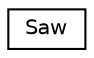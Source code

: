 digraph "Graphe hiérarchique des classes"
{
  edge [fontname="Helvetica",fontsize="10",labelfontname="Helvetica",labelfontsize="10"];
  node [fontname="Helvetica",fontsize="10",shape=record];
  rankdir="LR";
  Node1 [label="Saw",height=0.2,width=0.4,color="black", fillcolor="white", style="filled",URL="$class_saw.html",tooltip="Scie circulaire au sol qui tue le joueur. "];
}
